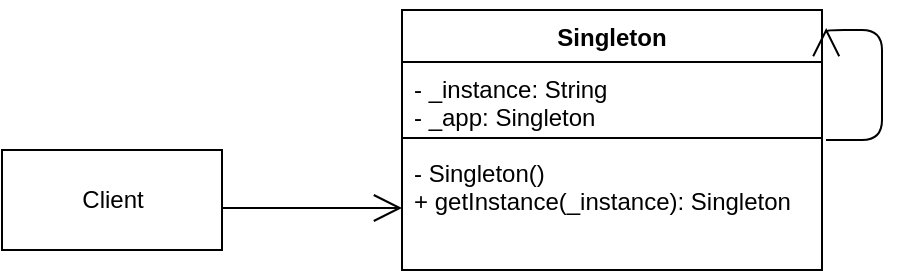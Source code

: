 <mxfile version="15.2.5" type="google"><diagram id="nVoQ9rk9qRJ8vaOHS8Yp" name="Page-1"><mxGraphModel dx="1422" dy="762" grid="1" gridSize="10" guides="1" tooltips="1" connect="1" arrows="1" fold="1" page="1" pageScale="1" pageWidth="827" pageHeight="1169" math="0" shadow="0"><root><mxCell id="0"/><mxCell id="1" parent="0"/><mxCell id="JFklTBcDwKZcIkDKXhrj-1" value="Client" style="html=1;" parent="1" vertex="1"><mxGeometry x="230" y="390" width="110" height="50" as="geometry"/></mxCell><mxCell id="JFklTBcDwKZcIkDKXhrj-2" value="Singleton" style="swimlane;fontStyle=1;align=center;verticalAlign=top;childLayout=stackLayout;horizontal=1;startSize=26;horizontalStack=0;resizeParent=1;resizeParentMax=0;resizeLast=0;collapsible=1;marginBottom=0;" parent="1" vertex="1"><mxGeometry x="430" y="320" width="210" height="130" as="geometry"><mxRectangle x="370" y="130" width="90" height="26" as="alternateBounds"/></mxGeometry></mxCell><mxCell id="JFklTBcDwKZcIkDKXhrj-3" value="- _instance: String&#10;- _app: Singleton" style="text;strokeColor=none;fillColor=none;align=left;verticalAlign=top;spacingLeft=4;spacingRight=4;overflow=hidden;rotatable=0;points=[[0,0.5],[1,0.5]];portConstraint=eastwest;" parent="JFklTBcDwKZcIkDKXhrj-2" vertex="1"><mxGeometry y="26" width="210" height="34" as="geometry"/></mxCell><mxCell id="JFklTBcDwKZcIkDKXhrj-4" value="" style="line;strokeWidth=1;fillColor=none;align=left;verticalAlign=middle;spacingTop=-1;spacingLeft=3;spacingRight=3;rotatable=0;labelPosition=right;points=[];portConstraint=eastwest;" parent="JFklTBcDwKZcIkDKXhrj-2" vertex="1"><mxGeometry y="60" width="210" height="8" as="geometry"/></mxCell><mxCell id="JFklTBcDwKZcIkDKXhrj-5" value="- Singleton()&#10;+ getInstance(_instance): Singleton" style="text;strokeColor=none;fillColor=none;align=left;verticalAlign=top;spacingLeft=4;spacingRight=4;overflow=hidden;rotatable=0;points=[[0,0.5],[1,0.5]];portConstraint=eastwest;" parent="JFklTBcDwKZcIkDKXhrj-2" vertex="1"><mxGeometry y="68" width="210" height="62" as="geometry"/></mxCell><mxCell id="JFklTBcDwKZcIkDKXhrj-9" value="" style="endArrow=open;endFill=1;endSize=12;html=1;edgeStyle=orthogonalEdgeStyle;entryX=1.01;entryY=0.069;entryDx=0;entryDy=0;entryPerimeter=0;" parent="JFklTBcDwKZcIkDKXhrj-2" target="JFklTBcDwKZcIkDKXhrj-2" edge="1"><mxGeometry width="160" relative="1" as="geometry"><mxPoint x="212" y="65" as="sourcePoint"/><mxPoint x="220" y="10" as="targetPoint"/><Array as="points"><mxPoint x="240" y="65"/><mxPoint x="240" y="10"/></Array></mxGeometry></mxCell><mxCell id="5FMPo6mA0gtVDpKkCB3E-1" value="" style="endArrow=open;endFill=1;endSize=12;html=1;entryX=0;entryY=0.5;entryDx=0;entryDy=0;" edge="1" parent="1" target="JFklTBcDwKZcIkDKXhrj-5"><mxGeometry width="160" relative="1" as="geometry"><mxPoint x="340" y="419" as="sourcePoint"/><mxPoint x="530" y="430" as="targetPoint"/></mxGeometry></mxCell></root></mxGraphModel></diagram></mxfile>